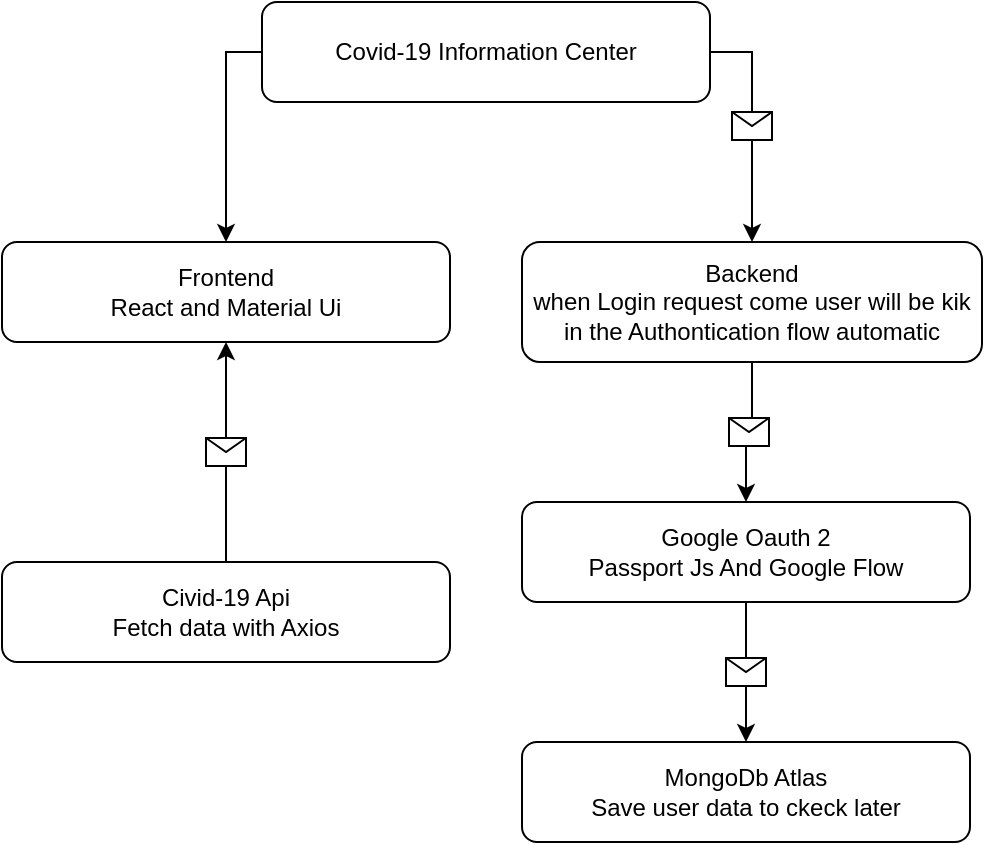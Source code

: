 <mxfile version="14.6.10" type="github">
  <diagram id="eMDRjAzCHqSsySHm6xyu" name="Page-1">
    <mxGraphModel dx="932" dy="521" grid="1" gridSize="10" guides="1" tooltips="1" connect="1" arrows="1" fold="1" page="1" pageScale="1" pageWidth="827" pageHeight="1169" math="0" shadow="0">
      <root>
        <mxCell id="0" />
        <mxCell id="1" parent="0" />
        <mxCell id="j4jTZ7e2hNYMvXi3JBT9-1" value="Covid-19 Information Center" style="rounded=1;whiteSpace=wrap;html=1;" vertex="1" parent="1">
          <mxGeometry x="320" y="70" width="224" height="50" as="geometry" />
        </mxCell>
        <mxCell id="j4jTZ7e2hNYMvXi3JBT9-2" value="Frontend&lt;br&gt;React and Material Ui" style="rounded=1;whiteSpace=wrap;html=1;" vertex="1" parent="1">
          <mxGeometry x="190" y="190" width="224" height="50" as="geometry" />
        </mxCell>
        <mxCell id="j4jTZ7e2hNYMvXi3JBT9-3" value="Backend&lt;br&gt;when Login request come user will be kik in the Authontication flow automatic" style="rounded=1;whiteSpace=wrap;html=1;" vertex="1" parent="1">
          <mxGeometry x="450" y="190" width="230" height="60" as="geometry" />
        </mxCell>
        <mxCell id="j4jTZ7e2hNYMvXi3JBT9-6" value="" style="endArrow=classic;html=1;rounded=0;edgeStyle=orthogonalEdgeStyle;exitX=0;exitY=0.5;exitDx=0;exitDy=0;entryX=0.5;entryY=0;entryDx=0;entryDy=0;" edge="1" parent="1" source="j4jTZ7e2hNYMvXi3JBT9-1" target="j4jTZ7e2hNYMvXi3JBT9-2">
          <mxGeometry width="50" height="50" relative="1" as="geometry">
            <mxPoint x="390" y="410" as="sourcePoint" />
            <mxPoint x="150" y="130" as="targetPoint" />
          </mxGeometry>
        </mxCell>
        <mxCell id="j4jTZ7e2hNYMvXi3JBT9-7" value="" style="endArrow=classic;html=1;rounded=0;edgeStyle=orthogonalEdgeStyle;exitX=1;exitY=0.5;exitDx=0;exitDy=0;entryX=0.5;entryY=0;entryDx=0;entryDy=0;" edge="1" parent="1" source="j4jTZ7e2hNYMvXi3JBT9-1" target="j4jTZ7e2hNYMvXi3JBT9-3">
          <mxGeometry relative="1" as="geometry">
            <mxPoint x="330" y="390" as="sourcePoint" />
            <mxPoint x="430" y="390" as="targetPoint" />
          </mxGeometry>
        </mxCell>
        <mxCell id="j4jTZ7e2hNYMvXi3JBT9-8" value="" style="shape=message;html=1;outlineConnect=0;" vertex="1" parent="j4jTZ7e2hNYMvXi3JBT9-7">
          <mxGeometry width="20" height="14" relative="1" as="geometry">
            <mxPoint x="-10" y="-7" as="offset" />
          </mxGeometry>
        </mxCell>
        <mxCell id="j4jTZ7e2hNYMvXi3JBT9-11" value="Google Oauth 2&lt;br&gt;Passport Js And Google Flow" style="rounded=1;whiteSpace=wrap;html=1;" vertex="1" parent="1">
          <mxGeometry x="450" y="320" width="224" height="50" as="geometry" />
        </mxCell>
        <mxCell id="j4jTZ7e2hNYMvXi3JBT9-12" value="MongoDb Atlas&lt;br&gt;Save user data to ckeck later" style="rounded=1;whiteSpace=wrap;html=1;" vertex="1" parent="1">
          <mxGeometry x="450" y="440" width="224" height="50" as="geometry" />
        </mxCell>
        <mxCell id="j4jTZ7e2hNYMvXi3JBT9-13" value="" style="endArrow=classic;html=1;rounded=0;edgeStyle=orthogonalEdgeStyle;exitX=0.5;exitY=1;exitDx=0;exitDy=0;entryX=0.5;entryY=0;entryDx=0;entryDy=0;" edge="1" parent="1" source="j4jTZ7e2hNYMvXi3JBT9-3" target="j4jTZ7e2hNYMvXi3JBT9-11">
          <mxGeometry relative="1" as="geometry">
            <mxPoint x="330" y="390" as="sourcePoint" />
            <mxPoint x="430" y="390" as="targetPoint" />
          </mxGeometry>
        </mxCell>
        <mxCell id="j4jTZ7e2hNYMvXi3JBT9-14" value="" style="shape=message;html=1;outlineConnect=0;" vertex="1" parent="j4jTZ7e2hNYMvXi3JBT9-13">
          <mxGeometry width="20" height="14" relative="1" as="geometry">
            <mxPoint x="-10" y="-7" as="offset" />
          </mxGeometry>
        </mxCell>
        <mxCell id="j4jTZ7e2hNYMvXi3JBT9-15" value="" style="endArrow=classic;html=1;rounded=0;edgeStyle=orthogonalEdgeStyle;exitX=0.5;exitY=1;exitDx=0;exitDy=0;entryX=0.5;entryY=0;entryDx=0;entryDy=0;" edge="1" parent="1" source="j4jTZ7e2hNYMvXi3JBT9-11" target="j4jTZ7e2hNYMvXi3JBT9-12">
          <mxGeometry relative="1" as="geometry">
            <mxPoint x="330" y="390" as="sourcePoint" />
            <mxPoint x="562" y="430" as="targetPoint" />
          </mxGeometry>
        </mxCell>
        <mxCell id="j4jTZ7e2hNYMvXi3JBT9-16" value="" style="shape=message;html=1;outlineConnect=0;" vertex="1" parent="j4jTZ7e2hNYMvXi3JBT9-15">
          <mxGeometry width="20" height="14" relative="1" as="geometry">
            <mxPoint x="-10" y="-7" as="offset" />
          </mxGeometry>
        </mxCell>
        <mxCell id="j4jTZ7e2hNYMvXi3JBT9-17" value="Civid-19 Api&lt;br&gt;Fetch data with Axios" style="rounded=1;whiteSpace=wrap;html=1;" vertex="1" parent="1">
          <mxGeometry x="190" y="350" width="224" height="50" as="geometry" />
        </mxCell>
        <mxCell id="j4jTZ7e2hNYMvXi3JBT9-18" value="" style="endArrow=classic;html=1;rounded=0;edgeStyle=orthogonalEdgeStyle;entryX=0.5;entryY=1;entryDx=0;entryDy=0;exitX=0.5;exitY=0;exitDx=0;exitDy=0;" edge="1" parent="1" source="j4jTZ7e2hNYMvXi3JBT9-17" target="j4jTZ7e2hNYMvXi3JBT9-2">
          <mxGeometry relative="1" as="geometry">
            <mxPoint x="460" y="330" as="sourcePoint" />
            <mxPoint x="560" y="330" as="targetPoint" />
          </mxGeometry>
        </mxCell>
        <mxCell id="j4jTZ7e2hNYMvXi3JBT9-19" value="" style="shape=message;html=1;outlineConnect=0;" vertex="1" parent="j4jTZ7e2hNYMvXi3JBT9-18">
          <mxGeometry width="20" height="14" relative="1" as="geometry">
            <mxPoint x="-10" y="-7" as="offset" />
          </mxGeometry>
        </mxCell>
      </root>
    </mxGraphModel>
  </diagram>
</mxfile>
